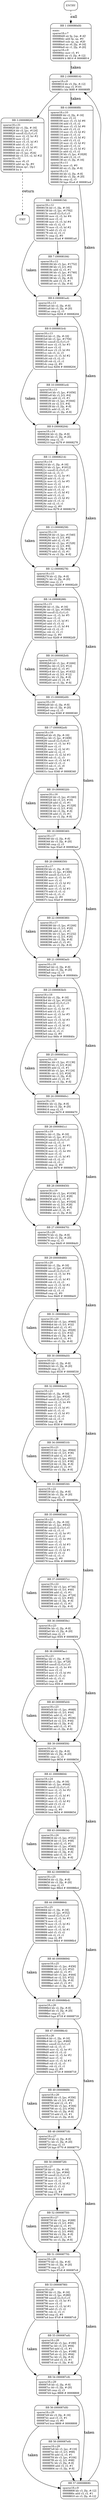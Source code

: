 digraph main{
node [shape=Mrecord, labeljust=l, fontsize=10];
	"0" [label="ENTRY"]
	"0" -> "1" [label="call", style=dashed, weight=2];
	"1" [label="{BB 1 (000080d8) | main:\lsparse18.c:7\l000080d8    str fp, [sp, #-4]!\l000080dc    add fp, sp, #0\l000080e0    sub sp, sp, #20\l000080e4    str r0, [fp, #-16]\l000080e8    str r1, [fp, #-20]\lsparse18.c:9\l000080ec    mov r3, #1\l000080f0    str r3, [fp, #-12]\l000080f4    b 8814    # 00008814\l }"]
	"1" -> "2" [label="taken", weight=3];
	"2" [label="{BB 2 (00008814) | sparse18.c:9\l00008814    ldr r3, [fp, #-12]\l00008818    cmp r3, #101\l0000881c    ble 80f8    # 000080f8\l }"]
	"2" -> "3" [weight=4];
	"2" -> "4" [label="taken", weight=3];
	"3" [label="{BB 3 (00008820) | sparse18.c:31\l00008820    ldr r1, [fp, #-16]\l00008824    ldr r3, [pc, #124]\l00008828    umull r2,r3,r1,r3\l0000882c    mov r2, r3, lsr #2\l00008830    mov r3, r2\l00008834    mov r3, r3, lsl #3\l00008838    add r3, r3, r2\l0000883c    mov r3, r3, lsl #1\l00008840    rsb r2, r3, r1\l00008844    ldr r3, [pc, #24]\l00008848    ldr r3, [r3, r2, lsl #2]\lsparse18.c:32\l0000884c    mov r0, r3\l00008850    add sp, fp, #0\l00008854    ldmia sp!, \{fp\}\l00008858    bx lr\l }"]
	"3" -> "59" [label="return", style=dashed, weight=2];
	"4" [label="{BB 4 (000080f8) | sparse18.c:10\l000080f8    ldr r2, [fp, #-16]\l000080fc    mov r3, r2\l00008100    mov r3, r3, lsl #6\l00008104    add r3, r3, r2\l00008108    mov r3, r3, lsl #6\l0000810c    add r3, r3, r2\l00008110    mov r3, r3, lsl #2\l00008114    add r3, r3, r2\l00008118    mov r3, r3, lsl #2\l0000811c    add r3, r3, r2\l00008120    mov r2, r3, lsl #2\l00008124    add r3, r3, r2\l00008128    mov r2, r3, lsl #2\l0000812c    add r2, r3, r2\l00008130    ldr r3, [pc, #1828]\l00008134    add r3, r2, r3\l00008138    str r3, [fp, #-16]\lsparse18.c:11\l0000813c    mov r3, #0\l00008140    str r3, [fp, #-8]\lsparse18.c:12\l00008144    ldr r2, [fp, #-8]\l00008148    ldr r3, [fp, #-20]\l0000814c    cmp r2, r3\l00008150    bge 81a4    # 000081a4\l }"]
	"4" -> "5" [weight=4];
	"4" -> "6" [label="taken", weight=3];
	"5" [label="{BB 5 (00008154) | sparse18.c:12\l00008154    ldr r1, [fp, #-16]\l00008158    ldr r3, [pc, #1792]\l0000815c    umull r2,r3,r1,r3\l00008160    mov r2, r3, lsr #4\l00008164    mov r3, r2\l00008168    mov r3, r3, lsl #4\l0000816c    rsb r3, r2, r3\l00008170    mov r3, r3, lsl #2\l00008174    add r3, r3, r2\l00008178    rsb r2, r3, r1\l0000817c    cmp r2, #0\l00008180    bne 81a4    # 000081a4\l }"]
	"5" -> "7" [weight=4];
	"5" -> "6" [label="taken", weight=3];
	"6" [label="{BB 6 (000081a4) | sparse18.c:13\l000081a4    ldr r2, [fp, #-8]\l000081a8    ldr r3, [fp, #-20]\l000081ac    cmp r2, r3\l000081b0    bge 8204    # 00008204\l }"]
	"6" -> "8" [weight=4];
	"6" -> "9" [label="taken", weight=3];
	"7" [label="{BB 7 (00008184) | sparse18.c:12\l00008184    ldr r3, [pc, #1752]\l00008188    ldr r3, [r3, #0]\l0000818c    add r2, r3, #1\l00008190    ldr r3, [pc, #1740]\l00008194    str r2, [r3, #0]\l00008198    ldr r3, [fp, #-8]\l0000819c    add r3, r3, #1\l000081a0    str r3, [fp, #-8]\l }"]
	"7" -> "6" [weight=4];
	"8" [label="{BB 8 (000081b4) | sparse18.c:13\l000081b4    ldr r1, [fp, #-16]\l000081b8    ldr r3, [pc, #1704]\l000081bc    umull r2,r3,r1,r3\l000081c0    mov r2, r3, lsr #3\l000081c4    mov r3, r2\l000081c8    mov r3, r3, lsl #4\l000081cc    rsb r3, r2, r3\l000081d0    mov r3, r3, lsl #2\l000081d4    rsb r3, r2, r3\l000081d8    rsb r2, r3, r1\l000081dc    cmp r2, #0\l000081e0    bne 8204    # 00008204\l }"]
	"8" -> "10" [weight=4];
	"8" -> "9" [label="taken", weight=3];
	"9" [label="{BB 9 (00008204) | sparse18.c:14\l00008204    ldr r2, [fp, #-8]\l00008208    ldr r3, [fp, #-20]\l0000820c    cmp r2, r3\l00008210    bge 8278    # 00008278\l }"]
	"9" -> "11" [weight=4];
	"9" -> "12" [label="taken", weight=3];
	"10" [label="{BB 10 (000081e4) | sparse18.c:13\l000081e4    ldr r3, [pc, #1656]\l000081e8    ldr r3, [r3, #4]\l000081ec    add r2, r3, #1\l000081f0    ldr r3, [pc, #1644]\l000081f4    str r2, [r3, #4]\l000081f8    ldr r3, [fp, #-8]\l000081fc    add r3, r3, #1\l00008200    str r3, [fp, #-8]\l }"]
	"10" -> "9" [weight=4];
	"11" [label="{BB 11 (00008214) | sparse18.c:14\l00008214    ldr r1, [fp, #-16]\l00008218    ldr r3, [pc, #1612]\l0000821c    umull r2,r3,r1,r3\l00008220    rsb r2, r3, r1\l00008224    mov r2, r2, lsr #1\l00008228    add r3, r3, r2\l0000822c    mov r2, r3, lsr #5\l00008230    mov r3, r2\l00008234    mov r3, r3, lsl #1\l00008238    add r3, r3, r2\l0000823c    mov r3, r3, lsl #2\l00008240    add r3, r3, r2\l00008244    mov r3, r3, lsl #2\l00008248    add r3, r3, r2\l0000824c    rsb r2, r3, r1\l00008250    cmp r2, #0\l00008254    bne 8278    # 00008278\l }"]
	"11" -> "13" [weight=4];
	"11" -> "12" [label="taken", weight=3];
	"12" [label="{BB 12 (00008278) | sparse18.c:15\l00008278    ldr r2, [fp, #-8]\l0000827c    ldr r3, [fp, #-20]\l00008280    cmp r2, r3\l00008284    bge 82d8    # 000082d8\l }"]
	"12" -> "14" [weight=4];
	"12" -> "15" [label="taken", weight=3];
	"13" [label="{BB 13 (00008258) | sparse18.c:14\l00008258    ldr r3, [pc, #1540]\l0000825c    ldr r3, [r3, #8]\l00008260    add r2, r3, #1\l00008264    ldr r3, [pc, #1528]\l00008268    str r2, [r3, #8]\l0000826c    ldr r3, [fp, #-8]\l00008270    add r3, r3, #1\l00008274    str r3, [fp, #-8]\l }"]
	"13" -> "12" [weight=4];
	"14" [label="{BB 14 (00008288) | sparse18.c:15\l00008288    ldr r1, [fp, #-16]\l0000828c    ldr r3, [pc, #1500]\l00008290    umull r2,r3,r1,r3\l00008294    mov r2, r3, lsr #5\l00008298    mov r3, r2\l0000829c    mov r3, r3, lsl #1\l000082a0    add r3, r3, r2\l000082a4    mov r3, r3, lsl #4\l000082a8    rsb r3, r2, r3\l000082ac    rsb r2, r3, r1\l000082b0    cmp r2, #0\l000082b4    bne 82d8    # 000082d8\l }"]
	"14" -> "16" [weight=4];
	"14" -> "15" [label="taken", weight=3];
	"15" [label="{BB 15 (000082d8) | sparse18.c:16\l000082d8    ldr r2, [fp, #-8]\l000082dc    ldr r3, [fp, #-20]\l000082e0    cmp r2, r3\l000082e4    bge 8340    # 00008340\l }"]
	"15" -> "17" [weight=4];
	"15" -> "18" [label="taken", weight=3];
	"16" [label="{BB 16 (000082b8) | sparse18.c:15\l000082b8    ldr r3, [pc, #1444]\l000082bc    ldr r3, [r3, #12]\l000082c0    add r2, r3, #1\l000082c4    ldr r3, [pc, #1432]\l000082c8    str r2, [r3, #12]\l000082cc    ldr r3, [fp, #-8]\l000082d0    add r3, r3, #1\l000082d4    str r3, [fp, #-8]\l }"]
	"16" -> "15" [weight=4];
	"17" [label="{BB 17 (000082e8) | sparse18.c:16\l000082e8    ldr r0, [fp, #-16]\l000082ec    ldr r3, [pc, #1408]\l000082f0    umull r2,r3,r0,r3\l000082f4    mov r1, r3, lsr #3\l000082f8    mov r2, r1\l000082fc    mov r2, r2, lsl #1\l00008300    add r2, r2, r1\l00008304    mov r3, r2, lsl #3\l00008308    rsb r3, r2, r3\l0000830c    mov r3, r3, lsl #1\l00008310    add r3, r3, r1\l00008314    rsb r1, r3, r0\l00008318    cmp r1, #0\l0000831c    bne 8340    # 00008340\l }"]
	"17" -> "19" [weight=4];
	"17" -> "18" [label="taken", weight=3];
	"18" [label="{BB 18 (00008340) | sparse18.c:17\l00008340    ldr r2, [fp, #-8]\l00008344    ldr r3, [fp, #-20]\l00008348    cmp r2, r3\l0000834c    bge 83a0    # 000083a0\l }"]
	"18" -> "20" [weight=4];
	"18" -> "21" [label="taken", weight=3];
	"19" [label="{BB 19 (00008320) | sparse18.c:16\l00008320    ldr r3, [pc, #1340]\l00008324    ldr r3, [r3, #16]\l00008328    add r2, r3, #1\l0000832c    ldr r3, [pc, #1328]\l00008330    str r2, [r3, #16]\l00008334    ldr r3, [fp, #-8]\l00008338    add r3, r3, #1\l0000833c    str r3, [fp, #-8]\l }"]
	"19" -> "18" [weight=4];
	"20" [label="{BB 20 (00008350) | sparse18.c:17\l00008350    ldr r1, [fp, #-16]\l00008354    ldr r3, [pc, #1308]\l00008358    umull r2,r3,r1,r3\l0000835c    mov r2, r3, lsr #5\l00008360    mov r3, r2\l00008364    mov r3, r3, lsl #2\l00008368    add r3, r3, r2\l0000836c    mov r3, r3, lsl #3\l00008370    add r3, r3, r2\l00008374    rsb r2, r3, r1\l00008378    cmp r2, #0\l0000837c    bne 83a0    # 000083a0\l }"]
	"20" -> "22" [weight=4];
	"20" -> "21" [label="taken", weight=3];
	"21" [label="{BB 21 (000083a0) | sparse18.c:18\l000083a0    ldr r2, [fp, #-8]\l000083a4    ldr r3, [fp, #-20]\l000083a8    cmp r2, r3\l000083ac    bge 840c    # 0000840c\l }"]
	"21" -> "23" [weight=4];
	"21" -> "24" [label="taken", weight=3];
	"22" [label="{BB 22 (00008380) | sparse18.c:17\l00008380    ldr r3, [pc, #1244]\l00008384    ldr r3, [r3, #20]\l00008388    add r2, r3, #1\l0000838c    ldr r3, [pc, #1232]\l00008390    str r2, [r3, #20]\l00008394    ldr r3, [fp, #-8]\l00008398    add r3, r3, #1\l0000839c    str r3, [fp, #-8]\l }"]
	"22" -> "21" [weight=4];
	"23" [label="{BB 23 (000083b0) | sparse18.c:18\l000083b0    ldr r1, [fp, #-16]\l000083b4    ldr r3, [pc, #1216]\l000083b8    umull r2,r3,r1,r3\l000083bc    rsb r2, r3, r1\l000083c0    mov r2, r2, lsr #1\l000083c4    add r3, r3, r2\l000083c8    mov r2, r3, lsr #5\l000083cc    mov r3, r2\l000083d0    mov r3, r3, lsl #3\l000083d4    add r3, r3, r2\l000083d8    mov r3, r3, lsl #2\l000083dc    add r3, r3, r2\l000083e0    rsb r2, r3, r1\l000083e4    cmp r2, #0\l000083e8    bne 840c    # 0000840c\l }"]
	"23" -> "25" [weight=4];
	"23" -> "24" [label="taken", weight=3];
	"24" [label="{BB 24 (0000840c) | sparse18.c:19\l0000840c    ldr r2, [fp, #-8]\l00008410    ldr r3, [fp, #-20]\l00008414    cmp r2, r3\l00008418    bge 8470    # 00008470\l }"]
	"24" -> "26" [weight=4];
	"24" -> "27" [label="taken", weight=3];
	"25" [label="{BB 25 (000083ec) | sparse18.c:18\l000083ec    ldr r3, [pc, #1136]\l000083f0    ldr r3, [r3, #24]\l000083f4    add r2, r3, #1\l000083f8    ldr r3, [pc, #1124]\l000083fc    str r2, [r3, #24]\l00008400    ldr r3, [fp, #-8]\l00008404    add r3, r3, #1\l00008408    str r3, [fp, #-8]\l }"]
	"25" -> "24" [weight=4];
	"26" [label="{BB 26 (0000841c) | sparse18.c:19\l0000841c    ldr r1, [fp, #-16]\l00008420    ldr r3, [pc, #1112]\l00008424    umull r2,r3,r1,r3\l00008428    rsb r2, r3, r1\l0000842c    mov r2, r2, lsr #1\l00008430    add r3, r3, r2\l00008434    mov r2, r3, lsr #4\l00008438    mov r3, r2\l0000843c    mov r3, r3, lsl #5\l00008440    rsb r3, r2, r3\l00008444    rsb r2, r3, r1\l00008448    cmp r2, #0\l0000844c    bne 8470    # 00008470\l }"]
	"26" -> "28" [weight=4];
	"26" -> "27" [label="taken", weight=3];
	"27" [label="{BB 27 (00008470) | sparse18.c:20\l00008470    ldr r2, [fp, #-8]\l00008474    ldr r3, [fp, #-20]\l00008478    cmp r2, r3\l0000847c    bge 84d0    # 000084d0\l }"]
	"27" -> "29" [weight=4];
	"27" -> "30" [label="taken", weight=3];
	"28" [label="{BB 28 (00008450) | sparse18.c:19\l00008450    ldr r3, [pc, #1036]\l00008454    ldr r3, [r3, #28]\l00008458    add r2, r3, #1\l0000845c    ldr r3, [pc, #1024]\l00008460    str r2, [r3, #28]\l00008464    ldr r3, [fp, #-8]\l00008468    add r3, r3, #1\l0000846c    str r3, [fp, #-8]\l }"]
	"28" -> "27" [weight=4];
	"29" [label="{BB 29 (00008480) | sparse18.c:20\l00008480    ldr r1, [fp, #-16]\l00008484    ldr r3, [pc, #1016]\l00008488    umull r2,r3,r1,r3\l0000848c    mov r2, r3, lsr #4\l00008490    mov r3, r2\l00008494    mov r3, r3, lsl #3\l00008498    rsb r3, r2, r3\l0000849c    mov r3, r3, lsl #2\l000084a0    add r3, r3, r2\l000084a4    rsb r2, r3, r1\l000084a8    cmp r2, #0\l000084ac    bne 84d0    # 000084d0\l }"]
	"29" -> "31" [weight=4];
	"29" -> "30" [label="taken", weight=3];
	"30" [label="{BB 30 (000084d0) | sparse18.c:21\l000084d0    ldr r2, [fp, #-8]\l000084d4    ldr r3, [fp, #-20]\l000084d8    cmp r2, r3\l000084dc    bge 8530    # 00008530\l }"]
	"30" -> "32" [weight=4];
	"30" -> "33" [label="taken", weight=3];
	"31" [label="{BB 31 (000084b0) | sparse18.c:20\l000084b0    ldr r3, [pc, #940]\l000084b4    ldr r3, [r3, #32]\l000084b8    add r2, r3, #1\l000084bc    ldr r3, [pc, #928]\l000084c0    str r2, [r3, #32]\l000084c4    ldr r3, [fp, #-8]\l000084c8    add r3, r3, #1\l000084cc    str r3, [fp, #-8]\l }"]
	"31" -> "30" [weight=4];
	"32" [label="{BB 32 (000084e0) | sparse18.c:21\l000084e0    ldr r1, [fp, #-16]\l000084e4    ldr r3, [pc, #924]\l000084e8    umull r2,r3,r1,r3\l000084ec    mov r2, r3, lsr #4\l000084f0    mov r3, r2\l000084f4    mov r3, r3, lsl #1\l000084f8    add r3, r3, r2\l000084fc    mov r3, r3, lsl #3\l00008500    rsb r3, r2, r3\l00008504    rsb r2, r3, r1\l00008508    cmp r2, #0\l0000850c    bne 8530    # 00008530\l }"]
	"32" -> "34" [weight=4];
	"32" -> "33" [label="taken", weight=3];
	"33" [label="{BB 33 (00008530) | sparse18.c:22\l00008530    ldr r2, [fp, #-8]\l00008534    ldr r3, [fp, #-20]\l00008538    cmp r2, r3\l0000853c    bge 859c    # 0000859c\l }"]
	"33" -> "35" [weight=4];
	"33" -> "36" [label="taken", weight=3];
	"34" [label="{BB 34 (00008510) | sparse18.c:21\l00008510    ldr r3, [pc, #844]\l00008514    ldr r3, [r3, #36]\l00008518    add r2, r3, #1\l0000851c    ldr r3, [pc, #832]\l00008520    str r2, [r3, #36]\l00008524    ldr r3, [fp, #-8]\l00008528    add r3, r3, #1\l0000852c    str r3, [fp, #-8]\l }"]
	"34" -> "33" [weight=4];
	"35" [label="{BB 35 (00008540) | sparse18.c:22\l00008540    ldr r1, [fp, #-16]\l00008544    ldr r3, [pc, #832]\l00008548    umull r2,r3,r1,r3\l0000854c    rsb r2, r3, r1\l00008550    mov r2, r2, lsr #1\l00008554    add r3, r3, r2\l00008558    mov r2, r3, lsr #4\l0000855c    mov r3, r2\l00008560    mov r3, r3, lsl #3\l00008564    add r3, r3, r2\l00008568    mov r3, r3, lsl #1\l0000856c    add r3, r3, r2\l00008570    rsb r2, r3, r1\l00008574    cmp r2, #0\l00008578    bne 859c    # 0000859c\l }"]
	"35" -> "37" [weight=4];
	"35" -> "36" [label="taken", weight=3];
	"36" [label="{BB 36 (0000859c) | sparse18.c:23\l0000859c    ldr r2, [fp, #-8]\l000085a0    ldr r3, [fp, #-20]\l000085a4    cmp r2, r3\l000085a8    bge 85f4    # 000085f4\l }"]
	"36" -> "38" [weight=4];
	"36" -> "39" [label="taken", weight=3];
	"37" [label="{BB 37 (0000857c) | sparse18.c:22\l0000857c    ldr r3, [pc, #736]\l00008580    ldr r3, [r3, #40]\l00008584    add r2, r3, #1\l00008588    ldr r3, [pc, #724]\l0000858c    str r2, [r3, #40]\l00008590    ldr r3, [fp, #-8]\l00008594    add r3, r3, #1\l00008598    str r3, [fp, #-8]\l }"]
	"37" -> "36" [weight=4];
	"38" [label="{BB 38 (000085ac) | sparse18.c:23\l000085ac    ldr r1, [fp, #-16]\l000085b0    ldr r3, [pc, #728]\l000085b4    umull r2,r3,r1,r3\l000085b8    mov r2, r3, lsr #4\l000085bc    mov r3, r2\l000085c0    mov r3, r3, lsl #4\l000085c4    add r3, r3, r2\l000085c8    rsb r2, r3, r1\l000085cc    cmp r2, #0\l000085d0    bne 85f4    # 000085f4\l }"]
	"38" -> "40" [weight=4];
	"38" -> "39" [label="taken", weight=3];
	"39" [label="{BB 39 (000085f4) | sparse18.c:24\l000085f4    ldr r2, [fp, #-8]\l000085f8    ldr r3, [fp, #-20]\l000085fc    cmp r2, r3\l00008600    bge 8654    # 00008654\l }"]
	"39" -> "41" [weight=4];
	"39" -> "42" [label="taken", weight=3];
	"40" [label="{BB 40 (000085d4) | sparse18.c:23\l000085d4    ldr r3, [pc, #648]\l000085d8    ldr r3, [r3, #44]\l000085dc    add r2, r3, #1\l000085e0    ldr r3, [pc, #636]\l000085e4    str r2, [r3, #44]\l000085e8    ldr r3, [fp, #-8]\l000085ec    add r3, r3, #1\l000085f0    str r3, [fp, #-8]\l }"]
	"40" -> "39" [weight=4];
	"41" [label="{BB 41 (00008604) | sparse18.c:24\l00008604    ldr r1, [fp, #-16]\l00008608    ldr r3, [pc, #644]\l0000860c    umull r2,r3,r1,r3\l00008610    mov r2, r3, lsr #2\l00008614    mov r3, r2\l00008618    mov r3, r3, lsl #1\l0000861c    add r3, r3, r2\l00008620    mov r3, r3, lsl #2\l00008624    add r3, r3, r2\l00008628    rsb r2, r3, r1\l0000862c    cmp r2, #0\l00008630    bne 8654    # 00008654\l }"]
	"41" -> "43" [weight=4];
	"41" -> "42" [label="taken", weight=3];
	"42" [label="{BB 42 (00008654) | sparse18.c:25\l00008654    ldr r2, [fp, #-8]\l00008658    ldr r3, [fp, #-20]\l0000865c    cmp r2, r3\l00008660    bge 86b4    # 000086b4\l }"]
	"42" -> "44" [weight=4];
	"42" -> "45" [label="taken", weight=3];
	"43" [label="{BB 43 (00008634) | sparse18.c:24\l00008634    ldr r3, [pc, #552]\l00008638    ldr r3, [r3, #48]\l0000863c    add r2, r3, #1\l00008640    ldr r3, [pc, #540]\l00008644    str r2, [r3, #48]\l00008648    ldr r3, [fp, #-8]\l0000864c    add r3, r3, #1\l00008650    str r3, [fp, #-8]\l }"]
	"43" -> "42" [weight=4];
	"44" [label="{BB 44 (00008664) | sparse18.c:25\l00008664    ldr r1, [fp, #-16]\l00008668    ldr r3, [pc, #552]\l0000866c    umull r2,r3,r1,r3\l00008670    mov r2, r3, lsr #3\l00008674    mov r3, r2\l00008678    mov r3, r3, lsl #2\l0000867c    add r3, r3, r2\l00008680    mov r3, r3, lsl #1\l00008684    add r3, r3, r2\l00008688    rsb r2, r3, r1\l0000868c    cmp r2, #0\l00008690    bne 86b4    # 000086b4\l }"]
	"44" -> "46" [weight=4];
	"44" -> "45" [label="taken", weight=3];
	"45" [label="{BB 45 (000086b4) | sparse18.c:26\l000086b4    ldr r2, [fp, #-8]\l000086b8    ldr r3, [fp, #-20]\l000086bc    cmp r2, r3\l000086c0    bge 8718    # 00008718\l }"]
	"45" -> "47" [weight=4];
	"45" -> "48" [label="taken", weight=3];
	"46" [label="{BB 46 (00008694) | sparse18.c:25\l00008694    ldr r3, [pc, #456]\l00008698    ldr r3, [r3, #52]\l0000869c    add r2, r3, #1\l000086a0    ldr r3, [pc, #444]\l000086a4    str r2, [r3, #52]\l000086a8    ldr r3, [fp, #-8]\l000086ac    add r3, r3, #1\l000086b0    str r3, [fp, #-8]\l }"]
	"46" -> "45" [weight=4];
	"47" [label="{BB 47 (000086c4) | sparse18.c:26\l000086c4    ldr r1, [fp, #-16]\l000086c8    ldr r3, [pc, #460]\l000086cc    umull r2,r3,r1,r3\l000086d0    rsb r2, r3, r1\l000086d4    mov r2, r2, lsr #1\l000086d8    add r3, r3, r2\l000086dc    mov r2, r3, lsr #2\l000086e0    mov r3, r2\l000086e4    mov r3, r3, lsl #3\l000086e8    rsb r3, r2, r3\l000086ec    rsb r2, r3, r1\l000086f0    cmp r2, #0\l000086f4    bne 8718    # 00008718\l }"]
	"47" -> "49" [weight=4];
	"47" -> "48" [label="taken", weight=3];
	"48" [label="{BB 48 (00008718) | sparse18.c:27\l00008718    ldr r2, [fp, #-8]\l0000871c    ldr r3, [fp, #-20]\l00008720    cmp r2, r3\l00008724    bge 8770    # 00008770\l }"]
	"48" -> "50" [weight=4];
	"48" -> "51" [label="taken", weight=3];
	"49" [label="{BB 49 (000086f8) | sparse18.c:26\l000086f8    ldr r3, [pc, #356]\l000086fc    ldr r3, [r3, #56]\l00008700    add r2, r3, #1\l00008704    ldr r3, [pc, #344]\l00008708    str r2, [r3, #56]\l0000870c    ldr r3, [fp, #-8]\l00008710    add r3, r3, #1\l00008714    str r3, [fp, #-8]\l }"]
	"49" -> "48" [weight=4];
	"50" [label="{BB 50 (00008728) | sparse18.c:27\l00008728    ldr r1, [fp, #-16]\l0000872c    ldr r3, [pc, #364]\l00008730    umull r2,r3,r1,r3\l00008734    mov r2, r3, lsr #2\l00008738    mov r3, r2\l0000873c    mov r3, r3, lsl #2\l00008740    add r3, r3, r2\l00008744    rsb r2, r3, r1\l00008748    cmp r2, #0\l0000874c    bne 8770    # 00008770\l }"]
	"50" -> "52" [weight=4];
	"50" -> "51" [label="taken", weight=3];
	"51" [label="{BB 51 (00008770) | sparse18.c:28\l00008770    ldr r2, [fp, #-8]\l00008774    ldr r3, [fp, #-20]\l00008778    cmp r2, r3\l0000877c    bge 87c8    # 000087c8\l }"]
	"51" -> "53" [weight=4];
	"51" -> "54" [label="taken", weight=3];
	"52" [label="{BB 52 (00008750) | sparse18.c:27\l00008750    ldr r3, [pc, #268]\l00008754    ldr r3, [r3, #60]\l00008758    add r2, r3, #1\l0000875c    ldr r3, [pc, #256]\l00008760    str r2, [r3, #60]\l00008764    ldr r3, [fp, #-8]\l00008768    add r3, r3, #1\l0000876c    str r3, [fp, #-8]\l }"]
	"52" -> "51" [weight=4];
	"53" [label="{BB 53 (00008780) | sparse18.c:28\l00008780    ldr r1, [fp, #-16]\l00008784    ldr r3, [pc, #280]\l00008788    umull r2,r3,r1,r3\l0000878c    mov r2, r3, lsr #1\l00008790    mov r3, r2\l00008794    mov r3, r3, lsl #1\l00008798    add r3, r3, r2\l0000879c    rsb r2, r3, r1\l000087a0    cmp r2, #0\l000087a4    bne 87c8    # 000087c8\l }"]
	"53" -> "55" [weight=4];
	"53" -> "54" [label="taken", weight=3];
	"54" [label="{BB 54 (000087c8) | sparse18.c:29\l000087c8    ldr r2, [fp, #-8]\l000087cc    ldr r3, [fp, #-20]\l000087d0    cmp r2, r3\l000087d4    bge 8808    # 00008808\l }"]
	"54" -> "56" [weight=4];
	"54" -> "57" [label="taken", weight=3];
	"55" [label="{BB 55 (000087a8) | sparse18.c:28\l000087a8    ldr r3, [pc, #180]\l000087ac    ldr r3, [r3, #64]\l000087b0    add r2, r3, #1\l000087b4    ldr r3, [pc, #168]\l000087b8    str r2, [r3, #64]\l000087bc    ldr r3, [fp, #-8]\l000087c0    add r3, r3, #1\l000087c4    str r3, [fp, #-8]\l }"]
	"55" -> "54" [weight=4];
	"56" [label="{BB 56 (000087d8) | sparse18.c:29\l000087d8    ldr r3, [fp, #-16]\l000087dc    and r3, r3, #1\l000087e0    cmp r3, #0\l000087e4    bne 8808    # 00008808\l }"]
	"56" -> "58" [weight=4];
	"56" -> "57" [label="taken", weight=3];
	"57" [label="{BB 57 (00008808) | sparse18.c:9\l00008808    ldr r3, [fp, #-12]\l0000880c    add r3, r3, #1\l00008810    str r3, [fp, #-12]\l }"]
	"57" -> "2" [weight=4];
	"58" [label="{BB 58 (000087e8) | sparse18.c:29\l000087e8    ldr r3, [pc, #116]\l000087ec    ldr r3, [r3, #68]\l000087f0    add r2, r3, #1\l000087f4    ldr r3, [pc, #104]\l000087f8    str r2, [r3, #68]\l000087fc    ldr r3, [fp, #-8]\l00008800    add r3, r3, #1\l00008804    str r3, [fp, #-8]\l }"]
	"58" -> "57" [weight=4];
	"59" [label="EXIT"]
}

